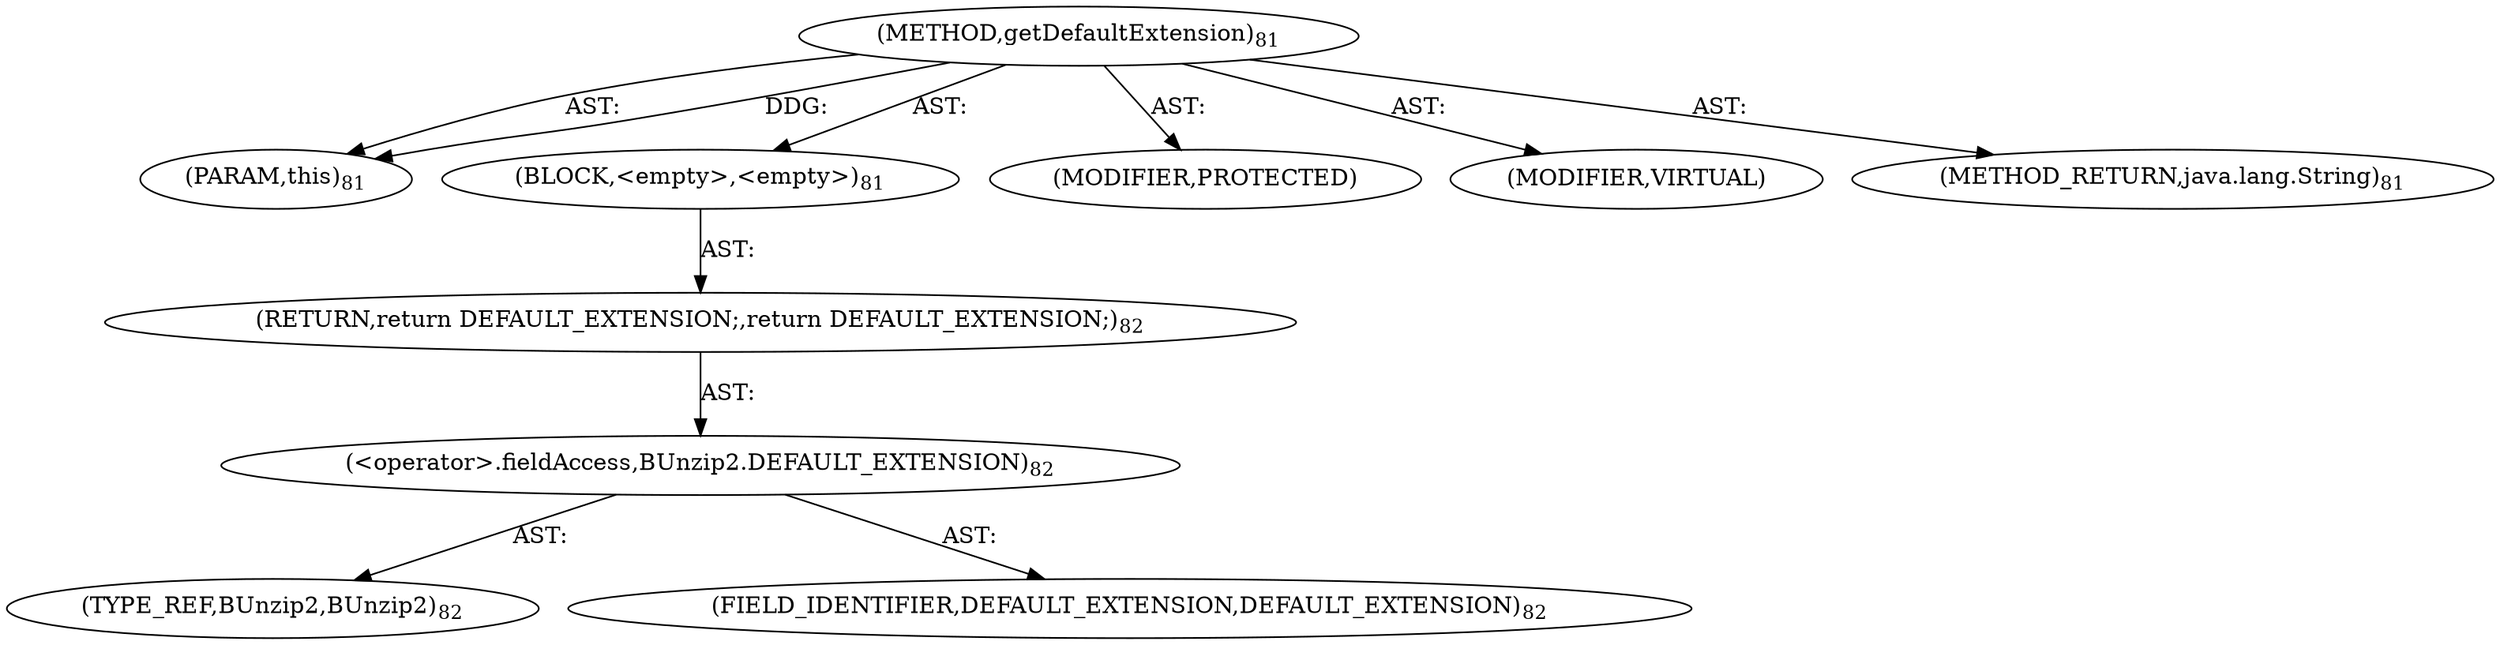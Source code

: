 digraph "getDefaultExtension" {  
"111669149696" [label = <(METHOD,getDefaultExtension)<SUB>81</SUB>> ]
"115964116993" [label = <(PARAM,this)<SUB>81</SUB>> ]
"25769803776" [label = <(BLOCK,&lt;empty&gt;,&lt;empty&gt;)<SUB>81</SUB>> ]
"146028888064" [label = <(RETURN,return DEFAULT_EXTENSION;,return DEFAULT_EXTENSION;)<SUB>82</SUB>> ]
"30064771072" [label = <(&lt;operator&gt;.fieldAccess,BUnzip2.DEFAULT_EXTENSION)<SUB>82</SUB>> ]
"180388626432" [label = <(TYPE_REF,BUnzip2,BUnzip2)<SUB>82</SUB>> ]
"55834574848" [label = <(FIELD_IDENTIFIER,DEFAULT_EXTENSION,DEFAULT_EXTENSION)<SUB>82</SUB>> ]
"133143986178" [label = <(MODIFIER,PROTECTED)> ]
"133143986179" [label = <(MODIFIER,VIRTUAL)> ]
"128849018880" [label = <(METHOD_RETURN,java.lang.String)<SUB>81</SUB>> ]
  "111669149696" -> "115964116993"  [ label = "AST: "] 
  "111669149696" -> "25769803776"  [ label = "AST: "] 
  "111669149696" -> "133143986178"  [ label = "AST: "] 
  "111669149696" -> "133143986179"  [ label = "AST: "] 
  "111669149696" -> "128849018880"  [ label = "AST: "] 
  "25769803776" -> "146028888064"  [ label = "AST: "] 
  "146028888064" -> "30064771072"  [ label = "AST: "] 
  "30064771072" -> "180388626432"  [ label = "AST: "] 
  "30064771072" -> "55834574848"  [ label = "AST: "] 
  "111669149696" -> "115964116993"  [ label = "DDG: "] 
}
